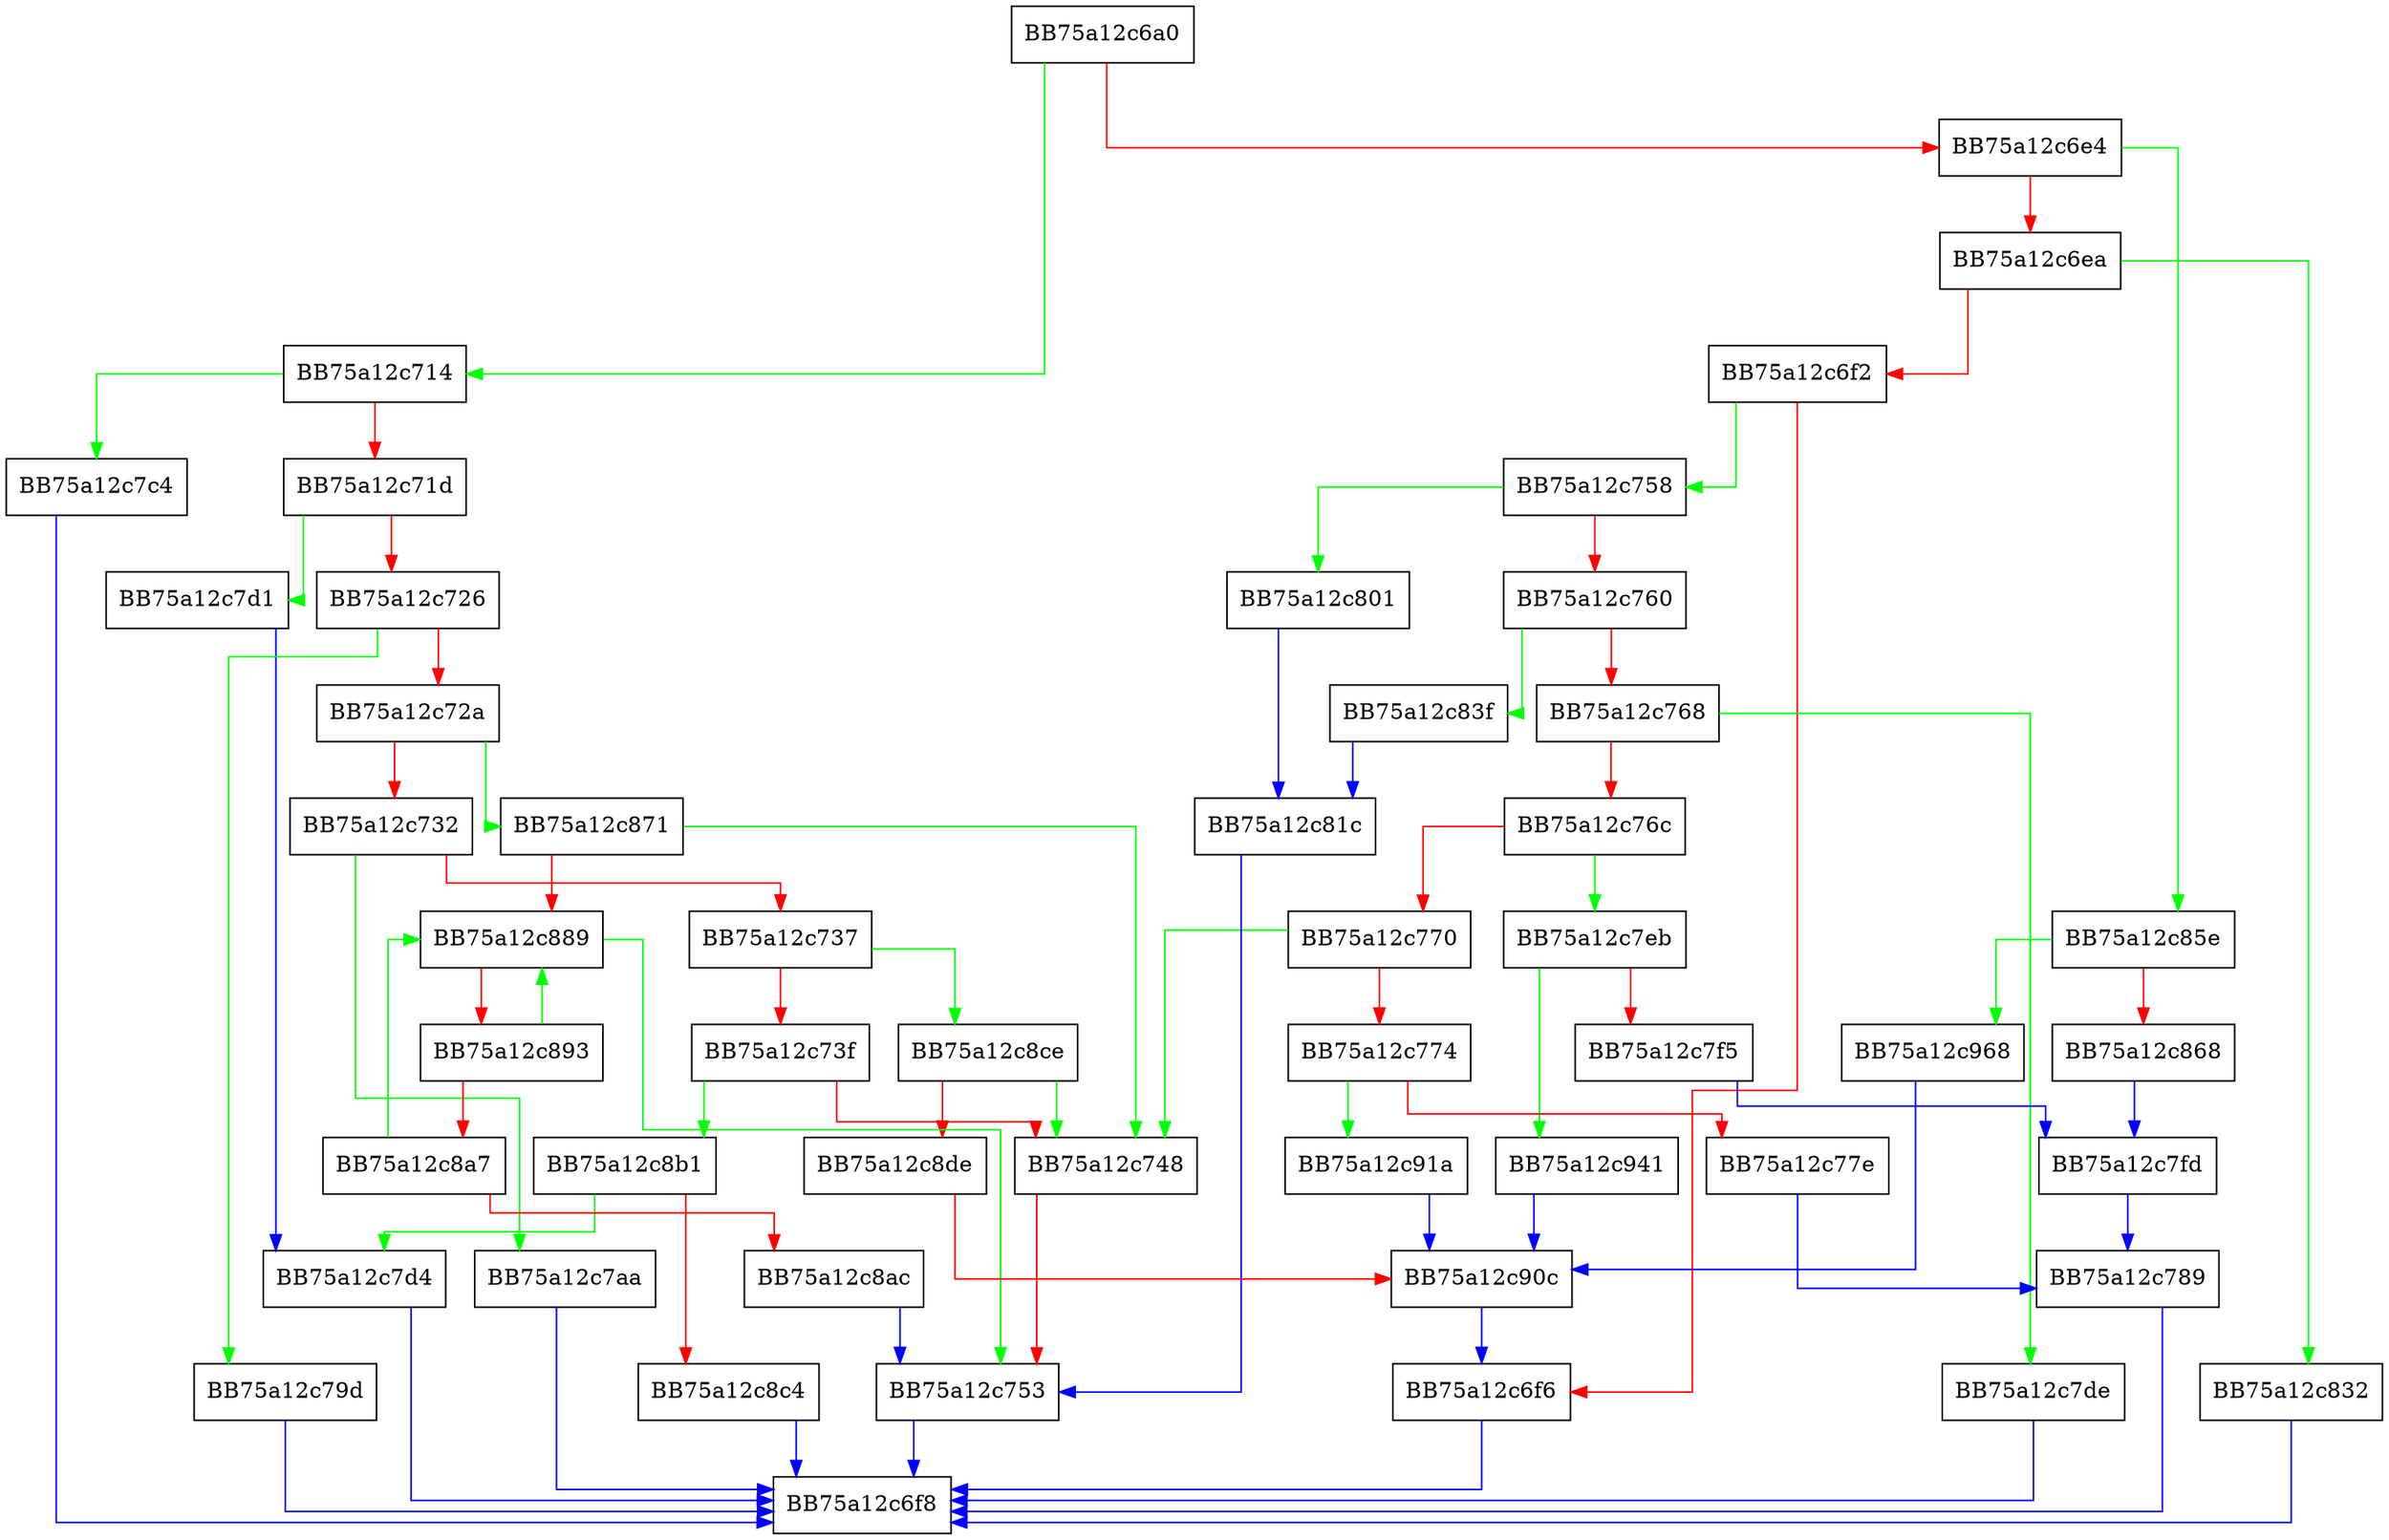 digraph parse_extended {
  node [shape="box"];
  graph [splines=ortho];
  BB75a12c6a0 -> BB75a12c714 [color="green"];
  BB75a12c6a0 -> BB75a12c6e4 [color="red"];
  BB75a12c6e4 -> BB75a12c85e [color="green"];
  BB75a12c6e4 -> BB75a12c6ea [color="red"];
  BB75a12c6ea -> BB75a12c832 [color="green"];
  BB75a12c6ea -> BB75a12c6f2 [color="red"];
  BB75a12c6f2 -> BB75a12c758 [color="green"];
  BB75a12c6f2 -> BB75a12c6f6 [color="red"];
  BB75a12c6f6 -> BB75a12c6f8 [color="blue"];
  BB75a12c714 -> BB75a12c7c4 [color="green"];
  BB75a12c714 -> BB75a12c71d [color="red"];
  BB75a12c71d -> BB75a12c7d1 [color="green"];
  BB75a12c71d -> BB75a12c726 [color="red"];
  BB75a12c726 -> BB75a12c79d [color="green"];
  BB75a12c726 -> BB75a12c72a [color="red"];
  BB75a12c72a -> BB75a12c871 [color="green"];
  BB75a12c72a -> BB75a12c732 [color="red"];
  BB75a12c732 -> BB75a12c7aa [color="green"];
  BB75a12c732 -> BB75a12c737 [color="red"];
  BB75a12c737 -> BB75a12c8ce [color="green"];
  BB75a12c737 -> BB75a12c73f [color="red"];
  BB75a12c73f -> BB75a12c8b1 [color="green"];
  BB75a12c73f -> BB75a12c748 [color="red"];
  BB75a12c748 -> BB75a12c753 [color="red"];
  BB75a12c753 -> BB75a12c6f8 [color="blue"];
  BB75a12c758 -> BB75a12c801 [color="green"];
  BB75a12c758 -> BB75a12c760 [color="red"];
  BB75a12c760 -> BB75a12c83f [color="green"];
  BB75a12c760 -> BB75a12c768 [color="red"];
  BB75a12c768 -> BB75a12c7de [color="green"];
  BB75a12c768 -> BB75a12c76c [color="red"];
  BB75a12c76c -> BB75a12c7eb [color="green"];
  BB75a12c76c -> BB75a12c770 [color="red"];
  BB75a12c770 -> BB75a12c748 [color="green"];
  BB75a12c770 -> BB75a12c774 [color="red"];
  BB75a12c774 -> BB75a12c91a [color="green"];
  BB75a12c774 -> BB75a12c77e [color="red"];
  BB75a12c77e -> BB75a12c789 [color="blue"];
  BB75a12c789 -> BB75a12c6f8 [color="blue"];
  BB75a12c79d -> BB75a12c6f8 [color="blue"];
  BB75a12c7aa -> BB75a12c6f8 [color="blue"];
  BB75a12c7c4 -> BB75a12c6f8 [color="blue"];
  BB75a12c7d1 -> BB75a12c7d4 [color="blue"];
  BB75a12c7d4 -> BB75a12c6f8 [color="blue"];
  BB75a12c7de -> BB75a12c6f8 [color="blue"];
  BB75a12c7eb -> BB75a12c941 [color="green"];
  BB75a12c7eb -> BB75a12c7f5 [color="red"];
  BB75a12c7f5 -> BB75a12c7fd [color="blue"];
  BB75a12c7fd -> BB75a12c789 [color="blue"];
  BB75a12c801 -> BB75a12c81c [color="blue"];
  BB75a12c81c -> BB75a12c753 [color="blue"];
  BB75a12c832 -> BB75a12c6f8 [color="blue"];
  BB75a12c83f -> BB75a12c81c [color="blue"];
  BB75a12c85e -> BB75a12c968 [color="green"];
  BB75a12c85e -> BB75a12c868 [color="red"];
  BB75a12c868 -> BB75a12c7fd [color="blue"];
  BB75a12c871 -> BB75a12c748 [color="green"];
  BB75a12c871 -> BB75a12c889 [color="red"];
  BB75a12c889 -> BB75a12c753 [color="green"];
  BB75a12c889 -> BB75a12c893 [color="red"];
  BB75a12c893 -> BB75a12c889 [color="green"];
  BB75a12c893 -> BB75a12c8a7 [color="red"];
  BB75a12c8a7 -> BB75a12c889 [color="green"];
  BB75a12c8a7 -> BB75a12c8ac [color="red"];
  BB75a12c8ac -> BB75a12c753 [color="blue"];
  BB75a12c8b1 -> BB75a12c7d4 [color="green"];
  BB75a12c8b1 -> BB75a12c8c4 [color="red"];
  BB75a12c8c4 -> BB75a12c6f8 [color="blue"];
  BB75a12c8ce -> BB75a12c748 [color="green"];
  BB75a12c8ce -> BB75a12c8de [color="red"];
  BB75a12c8de -> BB75a12c90c [color="red"];
  BB75a12c90c -> BB75a12c6f6 [color="blue"];
  BB75a12c91a -> BB75a12c90c [color="blue"];
  BB75a12c941 -> BB75a12c90c [color="blue"];
  BB75a12c968 -> BB75a12c90c [color="blue"];
}